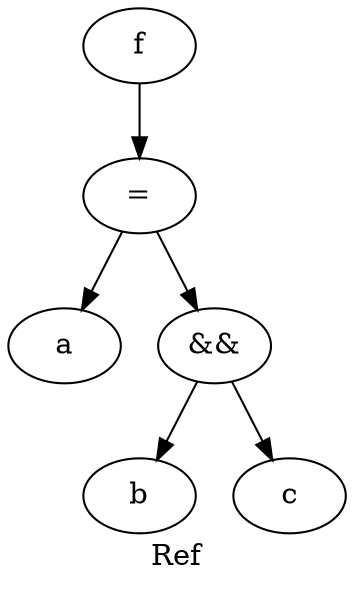 digraph {
label="Ref";
x55ec4744fdd0 -> x55ec4744fcf0
x55ec4744fcf0 -> x55ec4744f910
x55ec4744fcf0 -> x55ec4744fc80
x55ec4744fc80 -> x55ec4744faa0
x55ec4744fc80 -> x55ec4744fc10
x55ec4744fdd0 [label="f"];
x55ec4744fcf0 [label="="];
x55ec4744f910 [label="a"];
x55ec4744fc80 [label="&&"];
x55ec4744faa0 [label="b"];
x55ec4744fc10 [label="c"];
}
